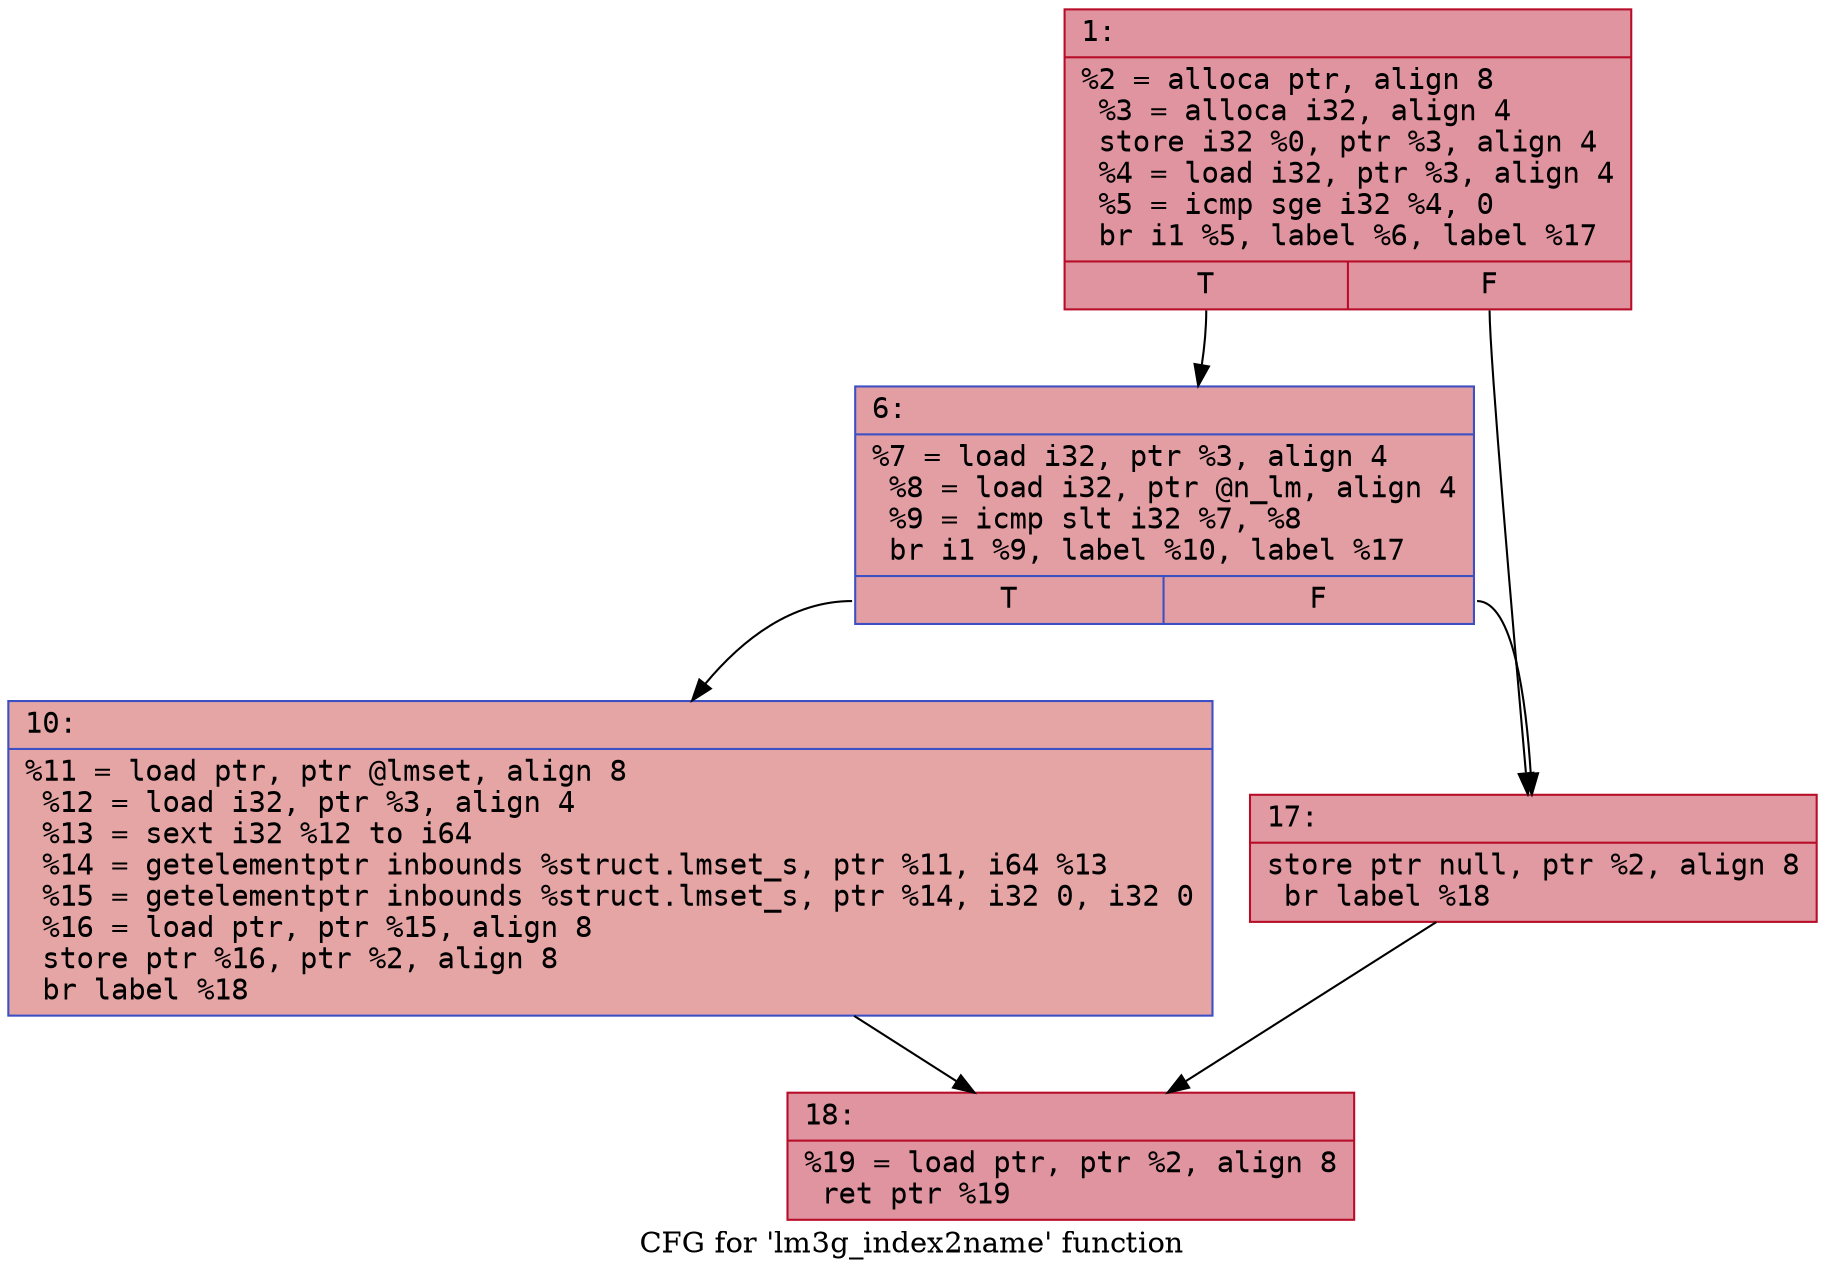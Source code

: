digraph "CFG for 'lm3g_index2name' function" {
	label="CFG for 'lm3g_index2name' function";

	Node0x600002537b60 [shape=record,color="#b70d28ff", style=filled, fillcolor="#b70d2870" fontname="Courier",label="{1:\l|  %2 = alloca ptr, align 8\l  %3 = alloca i32, align 4\l  store i32 %0, ptr %3, align 4\l  %4 = load i32, ptr %3, align 4\l  %5 = icmp sge i32 %4, 0\l  br i1 %5, label %6, label %17\l|{<s0>T|<s1>F}}"];
	Node0x600002537b60:s0 -> Node0x600002537bb0[tooltip="1 -> 6\nProbability 50.00%" ];
	Node0x600002537b60:s1 -> Node0x600002537c50[tooltip="1 -> 17\nProbability 50.00%" ];
	Node0x600002537bb0 [shape=record,color="#3d50c3ff", style=filled, fillcolor="#be242e70" fontname="Courier",label="{6:\l|  %7 = load i32, ptr %3, align 4\l  %8 = load i32, ptr @n_lm, align 4\l  %9 = icmp slt i32 %7, %8\l  br i1 %9, label %10, label %17\l|{<s0>T|<s1>F}}"];
	Node0x600002537bb0:s0 -> Node0x600002537c00[tooltip="6 -> 10\nProbability 50.00%" ];
	Node0x600002537bb0:s1 -> Node0x600002537c50[tooltip="6 -> 17\nProbability 50.00%" ];
	Node0x600002537c00 [shape=record,color="#3d50c3ff", style=filled, fillcolor="#c5333470" fontname="Courier",label="{10:\l|  %11 = load ptr, ptr @lmset, align 8\l  %12 = load i32, ptr %3, align 4\l  %13 = sext i32 %12 to i64\l  %14 = getelementptr inbounds %struct.lmset_s, ptr %11, i64 %13\l  %15 = getelementptr inbounds %struct.lmset_s, ptr %14, i32 0, i32 0\l  %16 = load ptr, ptr %15, align 8\l  store ptr %16, ptr %2, align 8\l  br label %18\l}"];
	Node0x600002537c00 -> Node0x600002537ca0[tooltip="10 -> 18\nProbability 100.00%" ];
	Node0x600002537c50 [shape=record,color="#b70d28ff", style=filled, fillcolor="#bb1b2c70" fontname="Courier",label="{17:\l|  store ptr null, ptr %2, align 8\l  br label %18\l}"];
	Node0x600002537c50 -> Node0x600002537ca0[tooltip="17 -> 18\nProbability 100.00%" ];
	Node0x600002537ca0 [shape=record,color="#b70d28ff", style=filled, fillcolor="#b70d2870" fontname="Courier",label="{18:\l|  %19 = load ptr, ptr %2, align 8\l  ret ptr %19\l}"];
}
